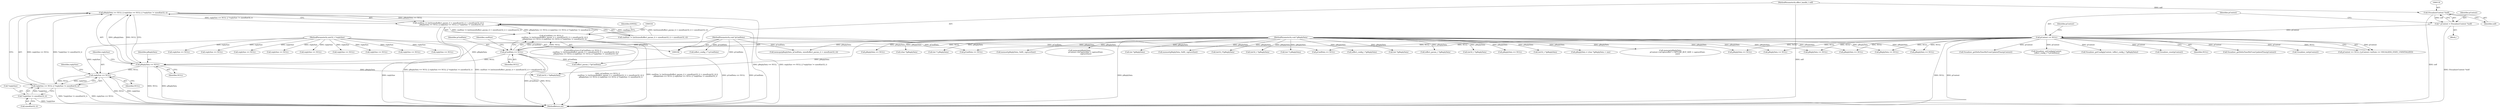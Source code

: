 digraph "0_Android_557bd7bfe6c4895faee09e46fc9b5304a956c8b7@API" {
"1000514" [label="(Call,pReplyData == NULL || replySize == NULL || *replySize != sizeof(int32_t))"];
"1000515" [label="(Call,pReplyData == NULL)"];
"1000112" [label="(MethodParameterIn,void *pReplyData)"];
"1000498" [label="(Call,pCmdData == NULL)"];
"1000110" [label="(MethodParameterIn,void *pCmdData)"];
"1000123" [label="(Call,pContext == NULL)"];
"1000115" [label="(Call,* pContext = (VisualizerContext *)self)"];
"1000117" [label="(Call,(VisualizerContext *)self)"];
"1000107" [label="(MethodParameterIn,effect_handle_t self)"];
"1000518" [label="(Call,replySize == NULL || *replySize != sizeof(int32_t))"];
"1000519" [label="(Call,replySize == NULL)"];
"1000111" [label="(MethodParameterIn,uint32_t *replySize)"];
"1000522" [label="(Call,*replySize != sizeof(int32_t))"];
"1000501" [label="(Call,cmdSize != (int)(sizeof(effect_param_t) + sizeof(uint32_t) + sizeof(uint32_t)) ||\n            pReplyData == NULL || replySize == NULL || *replySize != sizeof(int32_t))"];
"1000497" [label="(Call,pCmdData == NULL ||\n            cmdSize != (int)(sizeof(effect_param_t) + sizeof(uint32_t) + sizeof(uint32_t)) ||\n            pReplyData == NULL || replySize == NULL || *replySize != sizeof(int32_t))"];
"1000223" [label="(Call,Visualizer_getConfig(pContext, (effect_config_t *)pReplyData))"];
"1000533" [label="(Call,(int32_t *)pReplyData)"];
"1000230" [label="(Call,Visualizer_reset(pContext))"];
"1000125" [label="(Identifier,NULL)"];
"1000516" [label="(Identifier,pReplyData)"];
"1000271" [label="(Call,(int *)pReplyData)"];
"1000119" [label="(Identifier,self)"];
"1000236" [label="(Call,pReplyData == NULL)"];
"1000871" [label="(Call,memset(pReplyData, 0x80, captureSize))"];
"1000880" [label="(Call,pReplyData == NULL)"];
"1000323" [label="(Call,pCmdData == NULL)"];
"1000115" [label="(Call,* pContext = (VisualizerContext *)self)"];
"1000145" [label="(Call,replySize == NULL)"];
"1000341" [label="(Call,replySize == NULL)"];
"1000117" [label="(Call,(VisualizerContext *)self)"];
"1000523" [label="(Call,*replySize)"];
"1000123" [label="(Call,pContext == NULL)"];
"1000896" [label="(Call,replySize == NULL)"];
"1000502" [label="(Call,cmdSize != (int)(sizeof(effect_param_t) + sizeof(uint32_t) + sizeof(uint32_t)))"];
"1000496" [label="(ControlStructure,if (pCmdData == NULL ||\n            cmdSize != (int)(sizeof(effect_param_t) + sizeof(uint32_t) + sizeof(uint32_t)) ||\n            pReplyData == NULL || replySize == NULL || *replySize != sizeof(int32_t)))"];
"1000925" [label="(Call,Visualizer_getDeltaTimeMsFromUpdatedTime(pContext))"];
"1000884" [label="(Call,replySize == NULL)"];
"1000517" [label="(Identifier,NULL)"];
"1000501" [label="(Call,cmdSize != (int)(sizeof(effect_param_t) + sizeof(uint32_t) + sizeof(uint32_t)) ||\n            pReplyData == NULL || replySize == NULL || *replySize != sizeof(int32_t))"];
"1001050" [label="(Call,(int32_t*)pReplyData)"];
"1000200" [label="(Call,(effect_config_t *) pCmdData)"];
"1000560" [label="(Call,(int32_t *)pReplyData)"];
"1000211" [label="(Call,replySize == NULL)"];
"1000540" [label="(Call,(effect_param_t *)pCmdData)"];
"1000530" [label="(Identifier,EINVAL)"];
"1000514" [label="(Call,pReplyData == NULL || replySize == NULL || *replySize != sizeof(int32_t))"];
"1000159" [label="(Call,(int *) pReplyData)"];
"1000225" [label="(Call,(effect_config_t *)pReplyData)"];
"1000279" [label="(Call,pReplyData == NULL)"];
"1000314" [label="(Call,(int *)pReplyData)"];
"1000113" [label="(Block,)"];
"1000521" [label="(Identifier,NULL)"];
"1000524" [label="(Identifier,replySize)"];
"1000168" [label="(Call,pCmdData == NULL)"];
"1000372" [label="(Call,(effect_param_t *)pReplyData)"];
"1000498" [label="(Call,pCmdData == NULL)"];
"1000518" [label="(Call,replySize == NULL || *replySize != sizeof(int32_t))"];
"1000522" [label="(Call,*replySize != sizeof(int32_t))"];
"1000515" [label="(Call,pReplyData == NULL)"];
"1000110" [label="(MethodParameterIn,void *pCmdData)"];
"1000361" [label="(Call,memcpy(pReplyData, pCmdData, sizeof(effect_param_t) + sizeof(uint32_t)))"];
"1000698" [label="(Call,pReplyData == NULL)"];
"1000520" [label="(Identifier,replySize)"];
"1000240" [label="(Call,replySize == NULL)"];
"1000162" [label="(Call,Visualizer_init(pContext))"];
"1000597" [label="(Call,(int32_t *)pReplyData)"];
"1000124" [label="(Identifier,pContext)"];
"1000181" [label="(Call,replySize == NULL)"];
"1000337" [label="(Call,pReplyData == NULL)"];
"1000678" [label="(Call,(int32_t *)pReplyData)"];
"1000702" [label="(Call,replySize == NULL)"];
"1000497" [label="(Call,pCmdData == NULL ||\n            cmdSize != (int)(sizeof(effect_param_t) + sizeof(uint32_t) + sizeof(uint32_t)) ||\n            pReplyData == NULL || replySize == NULL || *replySize != sizeof(int32_t))"];
"1000841" [label="(Call,pReplyData = (char *)pReplyData + size)"];
"1000107" [label="(MethodParameterIn,effect_handle_t self)"];
"1000500" [label="(Identifier,NULL)"];
"1000831" [label="(Call,memcpy(pReplyData,\n                           pContext->mCaptureBuf + CAPTURE_BUF_SIZE + capturePoint,\n                           size))"];
"1000122" [label="(Call,pContext == NULL || pContext->mState == VISUALIZER_STATE_UNINITIALIZED)"];
"1000207" [label="(Call,pReplyData == NULL)"];
"1000177" [label="(Call,pReplyData == NULL)"];
"1000844" [label="(Call,(char *)pReplyData)"];
"1000499" [label="(Identifier,pCmdData)"];
"1000116" [label="(Identifier,pContext)"];
"1000195" [label="(Call,(int *) pReplyData)"];
"1000723" [label="(Call,Visualizer_getDeltaTimeMsFromUpdatedTime(pContext))"];
"1000111" [label="(MethodParameterIn,uint32_t *replySize)"];
"1000198" [label="(Call,Visualizer_setConfig(pContext,\n (effect_config_t *) pCmdData))"];
"1000519" [label="(Call,replySize == NULL)"];
"1000283" [label="(Call,replySize == NULL)"];
"1000755" [label="(Call,memset(pReplyData, 0x80, captureSize))"];
"1000525" [label="(Call,sizeof(int32_t))"];
"1000854" [label="(Call,memcpy(pReplyData,\n                       pContext->mCaptureBuf + capturePoint,\n                       captureSize))"];
"1001120" [label="(MethodReturn,int)"];
"1000503" [label="(Identifier,cmdSize)"];
"1000141" [label="(Call,pReplyData == NULL)"];
"1000112" [label="(MethodParameterIn,void *pReplyData)"];
"1000128" [label="(Identifier,pContext)"];
"1000514" -> "1000501"  [label="AST: "];
"1000514" -> "1000515"  [label="CFG: "];
"1000514" -> "1000518"  [label="CFG: "];
"1000515" -> "1000514"  [label="AST: "];
"1000518" -> "1000514"  [label="AST: "];
"1000501" -> "1000514"  [label="CFG: "];
"1000514" -> "1001120"  [label="DDG: pReplyData == NULL"];
"1000514" -> "1001120"  [label="DDG: replySize == NULL || *replySize != sizeof(int32_t)"];
"1000514" -> "1000501"  [label="DDG: pReplyData == NULL"];
"1000514" -> "1000501"  [label="DDG: replySize == NULL || *replySize != sizeof(int32_t)"];
"1000515" -> "1000514"  [label="DDG: pReplyData"];
"1000515" -> "1000514"  [label="DDG: NULL"];
"1000518" -> "1000514"  [label="DDG: replySize == NULL"];
"1000518" -> "1000514"  [label="DDG: *replySize != sizeof(int32_t)"];
"1000515" -> "1000517"  [label="CFG: "];
"1000516" -> "1000515"  [label="AST: "];
"1000517" -> "1000515"  [label="AST: "];
"1000520" -> "1000515"  [label="CFG: "];
"1000515" -> "1001120"  [label="DDG: pReplyData"];
"1000515" -> "1001120"  [label="DDG: NULL"];
"1000112" -> "1000515"  [label="DDG: pReplyData"];
"1000498" -> "1000515"  [label="DDG: NULL"];
"1000515" -> "1000519"  [label="DDG: NULL"];
"1000515" -> "1000533"  [label="DDG: pReplyData"];
"1000112" -> "1000106"  [label="AST: "];
"1000112" -> "1001120"  [label="DDG: pReplyData"];
"1000112" -> "1000141"  [label="DDG: pReplyData"];
"1000112" -> "1000159"  [label="DDG: pReplyData"];
"1000112" -> "1000177"  [label="DDG: pReplyData"];
"1000112" -> "1000195"  [label="DDG: pReplyData"];
"1000112" -> "1000207"  [label="DDG: pReplyData"];
"1000112" -> "1000225"  [label="DDG: pReplyData"];
"1000112" -> "1000236"  [label="DDG: pReplyData"];
"1000112" -> "1000271"  [label="DDG: pReplyData"];
"1000112" -> "1000279"  [label="DDG: pReplyData"];
"1000112" -> "1000314"  [label="DDG: pReplyData"];
"1000112" -> "1000337"  [label="DDG: pReplyData"];
"1000112" -> "1000361"  [label="DDG: pReplyData"];
"1000112" -> "1000372"  [label="DDG: pReplyData"];
"1000112" -> "1000533"  [label="DDG: pReplyData"];
"1000112" -> "1000560"  [label="DDG: pReplyData"];
"1000112" -> "1000597"  [label="DDG: pReplyData"];
"1000112" -> "1000678"  [label="DDG: pReplyData"];
"1000112" -> "1000698"  [label="DDG: pReplyData"];
"1000112" -> "1000755"  [label="DDG: pReplyData"];
"1000112" -> "1000831"  [label="DDG: pReplyData"];
"1000112" -> "1000841"  [label="DDG: pReplyData"];
"1000112" -> "1000844"  [label="DDG: pReplyData"];
"1000112" -> "1000854"  [label="DDG: pReplyData"];
"1000112" -> "1000871"  [label="DDG: pReplyData"];
"1000112" -> "1000880"  [label="DDG: pReplyData"];
"1000112" -> "1001050"  [label="DDG: pReplyData"];
"1000498" -> "1000497"  [label="AST: "];
"1000498" -> "1000500"  [label="CFG: "];
"1000499" -> "1000498"  [label="AST: "];
"1000500" -> "1000498"  [label="AST: "];
"1000503" -> "1000498"  [label="CFG: "];
"1000497" -> "1000498"  [label="CFG: "];
"1000498" -> "1001120"  [label="DDG: pCmdData"];
"1000498" -> "1001120"  [label="DDG: NULL"];
"1000498" -> "1000497"  [label="DDG: pCmdData"];
"1000498" -> "1000497"  [label="DDG: NULL"];
"1000110" -> "1000498"  [label="DDG: pCmdData"];
"1000123" -> "1000498"  [label="DDG: NULL"];
"1000498" -> "1000540"  [label="DDG: pCmdData"];
"1000110" -> "1000106"  [label="AST: "];
"1000110" -> "1001120"  [label="DDG: pCmdData"];
"1000110" -> "1000168"  [label="DDG: pCmdData"];
"1000110" -> "1000200"  [label="DDG: pCmdData"];
"1000110" -> "1000323"  [label="DDG: pCmdData"];
"1000110" -> "1000361"  [label="DDG: pCmdData"];
"1000110" -> "1000540"  [label="DDG: pCmdData"];
"1000123" -> "1000122"  [label="AST: "];
"1000123" -> "1000125"  [label="CFG: "];
"1000124" -> "1000123"  [label="AST: "];
"1000125" -> "1000123"  [label="AST: "];
"1000128" -> "1000123"  [label="CFG: "];
"1000122" -> "1000123"  [label="CFG: "];
"1000123" -> "1001120"  [label="DDG: NULL"];
"1000123" -> "1001120"  [label="DDG: pContext"];
"1000123" -> "1000122"  [label="DDG: pContext"];
"1000123" -> "1000122"  [label="DDG: NULL"];
"1000115" -> "1000123"  [label="DDG: pContext"];
"1000123" -> "1000141"  [label="DDG: NULL"];
"1000123" -> "1000162"  [label="DDG: pContext"];
"1000123" -> "1000168"  [label="DDG: NULL"];
"1000123" -> "1000198"  [label="DDG: pContext"];
"1000123" -> "1000207"  [label="DDG: NULL"];
"1000123" -> "1000223"  [label="DDG: pContext"];
"1000123" -> "1000230"  [label="DDG: pContext"];
"1000123" -> "1000236"  [label="DDG: NULL"];
"1000123" -> "1000279"  [label="DDG: NULL"];
"1000123" -> "1000323"  [label="DDG: NULL"];
"1000123" -> "1000698"  [label="DDG: NULL"];
"1000123" -> "1000723"  [label="DDG: pContext"];
"1000123" -> "1000880"  [label="DDG: NULL"];
"1000123" -> "1000925"  [label="DDG: pContext"];
"1000115" -> "1000113"  [label="AST: "];
"1000115" -> "1000117"  [label="CFG: "];
"1000116" -> "1000115"  [label="AST: "];
"1000117" -> "1000115"  [label="AST: "];
"1000124" -> "1000115"  [label="CFG: "];
"1000115" -> "1001120"  [label="DDG: (VisualizerContext *)self"];
"1000117" -> "1000115"  [label="DDG: self"];
"1000117" -> "1000119"  [label="CFG: "];
"1000118" -> "1000117"  [label="AST: "];
"1000119" -> "1000117"  [label="AST: "];
"1000117" -> "1001120"  [label="DDG: self"];
"1000107" -> "1000117"  [label="DDG: self"];
"1000107" -> "1000106"  [label="AST: "];
"1000107" -> "1001120"  [label="DDG: self"];
"1000518" -> "1000519"  [label="CFG: "];
"1000518" -> "1000522"  [label="CFG: "];
"1000519" -> "1000518"  [label="AST: "];
"1000522" -> "1000518"  [label="AST: "];
"1000518" -> "1001120"  [label="DDG: *replySize != sizeof(int32_t)"];
"1000518" -> "1001120"  [label="DDG: replySize == NULL"];
"1000519" -> "1000518"  [label="DDG: replySize"];
"1000519" -> "1000518"  [label="DDG: NULL"];
"1000522" -> "1000518"  [label="DDG: *replySize"];
"1000519" -> "1000521"  [label="CFG: "];
"1000520" -> "1000519"  [label="AST: "];
"1000521" -> "1000519"  [label="AST: "];
"1000524" -> "1000519"  [label="CFG: "];
"1000519" -> "1001120"  [label="DDG: replySize"];
"1000519" -> "1001120"  [label="DDG: NULL"];
"1000111" -> "1000519"  [label="DDG: replySize"];
"1000111" -> "1000106"  [label="AST: "];
"1000111" -> "1001120"  [label="DDG: replySize"];
"1000111" -> "1000145"  [label="DDG: replySize"];
"1000111" -> "1000181"  [label="DDG: replySize"];
"1000111" -> "1000211"  [label="DDG: replySize"];
"1000111" -> "1000240"  [label="DDG: replySize"];
"1000111" -> "1000283"  [label="DDG: replySize"];
"1000111" -> "1000341"  [label="DDG: replySize"];
"1000111" -> "1000702"  [label="DDG: replySize"];
"1000111" -> "1000884"  [label="DDG: replySize"];
"1000111" -> "1000896"  [label="DDG: replySize"];
"1000522" -> "1000525"  [label="CFG: "];
"1000523" -> "1000522"  [label="AST: "];
"1000525" -> "1000522"  [label="AST: "];
"1000522" -> "1001120"  [label="DDG: *replySize"];
"1000501" -> "1000497"  [label="AST: "];
"1000501" -> "1000502"  [label="CFG: "];
"1000502" -> "1000501"  [label="AST: "];
"1000497" -> "1000501"  [label="CFG: "];
"1000501" -> "1001120"  [label="DDG: pReplyData == NULL || replySize == NULL || *replySize != sizeof(int32_t)"];
"1000501" -> "1001120"  [label="DDG: cmdSize != (int)(sizeof(effect_param_t) + sizeof(uint32_t) + sizeof(uint32_t))"];
"1000501" -> "1000497"  [label="DDG: cmdSize != (int)(sizeof(effect_param_t) + sizeof(uint32_t) + sizeof(uint32_t))"];
"1000501" -> "1000497"  [label="DDG: pReplyData == NULL || replySize == NULL || *replySize != sizeof(int32_t)"];
"1000502" -> "1000501"  [label="DDG: cmdSize"];
"1000502" -> "1000501"  [label="DDG: (int)(sizeof(effect_param_t) + sizeof(uint32_t) + sizeof(uint32_t))"];
"1000497" -> "1000496"  [label="AST: "];
"1000530" -> "1000497"  [label="CFG: "];
"1000534" -> "1000497"  [label="CFG: "];
"1000497" -> "1001120"  [label="DDG: pCmdData == NULL"];
"1000497" -> "1001120"  [label="DDG: pCmdData == NULL ||\n            cmdSize != (int)(sizeof(effect_param_t) + sizeof(uint32_t) + sizeof(uint32_t)) ||\n            pReplyData == NULL || replySize == NULL || *replySize != sizeof(int32_t)"];
"1000497" -> "1001120"  [label="DDG: cmdSize != (int)(sizeof(effect_param_t) + sizeof(uint32_t) + sizeof(uint32_t)) ||\n            pReplyData == NULL || replySize == NULL || *replySize != sizeof(int32_t)"];
}
